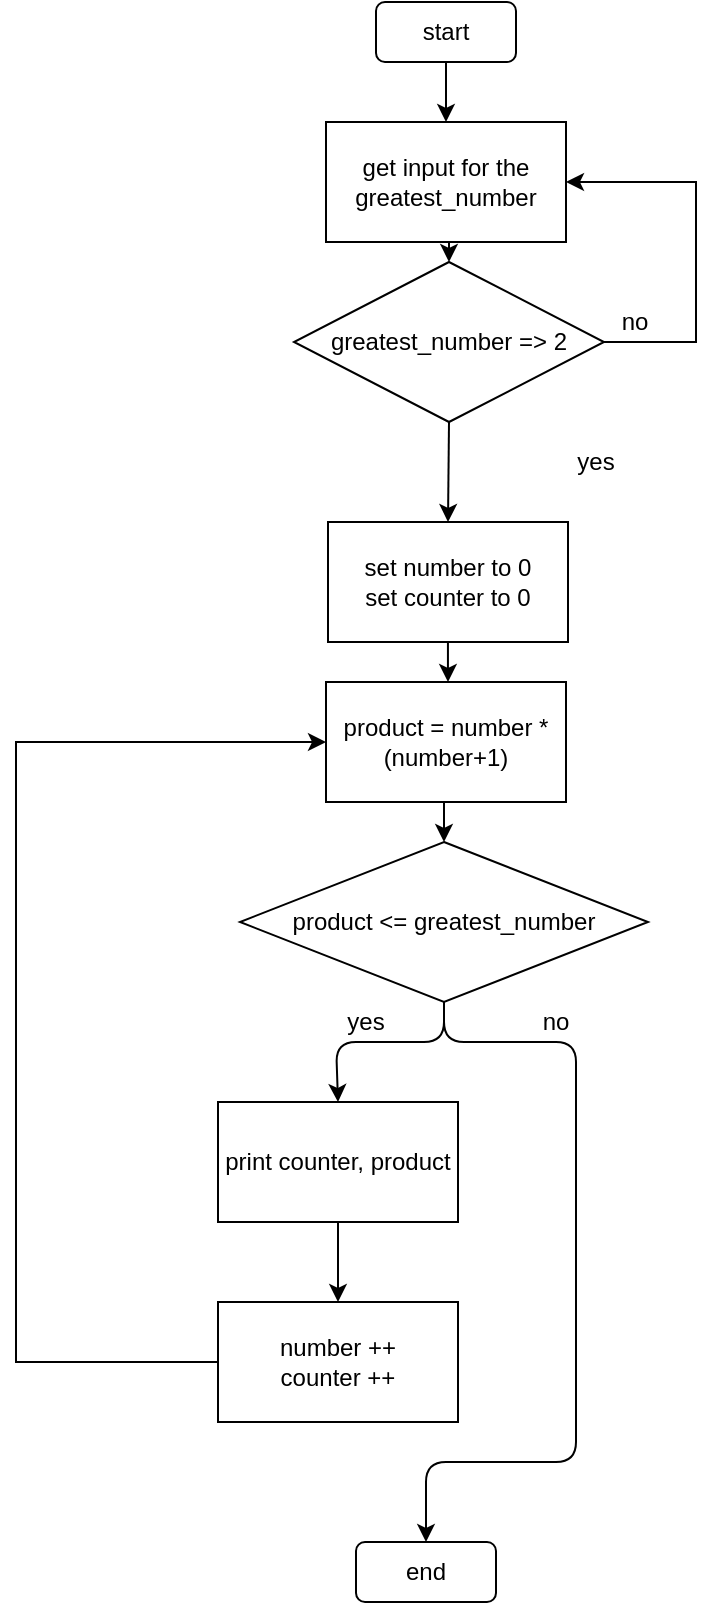 <mxfile version="13.10.0" type="github">
  <diagram id="JAqE6KUSAbg8KRXoZr79" name="Page-1">
    <mxGraphModel dx="570" dy="330" grid="1" gridSize="10" guides="1" tooltips="1" connect="1" arrows="1" fold="1" page="1" pageScale="1" pageWidth="850" pageHeight="1100" math="0" shadow="0">
      <root>
        <mxCell id="0" />
        <mxCell id="1" parent="0" />
        <mxCell id="vyhBWZs--JBDBbk8r56p-16" style="edgeStyle=orthogonalEdgeStyle;rounded=0;orthogonalLoop=1;jettySize=auto;html=1;entryX=0.5;entryY=0;entryDx=0;entryDy=0;" parent="1" source="vyhBWZs--JBDBbk8r56p-1" target="vyhBWZs--JBDBbk8r56p-3" edge="1">
          <mxGeometry relative="1" as="geometry" />
        </mxCell>
        <mxCell id="vyhBWZs--JBDBbk8r56p-1" value="start" style="rounded=1;whiteSpace=wrap;html=1;" parent="1" vertex="1">
          <mxGeometry x="400" y="50" width="70" height="30" as="geometry" />
        </mxCell>
        <mxCell id="vyhBWZs--JBDBbk8r56p-2" value="end" style="rounded=1;whiteSpace=wrap;html=1;" parent="1" vertex="1">
          <mxGeometry x="390" y="820" width="70" height="30" as="geometry" />
        </mxCell>
        <mxCell id="vyhBWZs--JBDBbk8r56p-35" style="edgeStyle=orthogonalEdgeStyle;rounded=0;orthogonalLoop=1;jettySize=auto;html=1;exitX=0.5;exitY=1;exitDx=0;exitDy=0;entryX=0.5;entryY=0;entryDx=0;entryDy=0;" parent="1" source="vyhBWZs--JBDBbk8r56p-3" target="vyhBWZs--JBDBbk8r56p-23" edge="1">
          <mxGeometry relative="1" as="geometry" />
        </mxCell>
        <mxCell id="vyhBWZs--JBDBbk8r56p-3" value="get input for the greatest_number" style="rounded=0;whiteSpace=wrap;html=1;" parent="1" vertex="1">
          <mxGeometry x="375" y="110" width="120" height="60" as="geometry" />
        </mxCell>
        <mxCell id="vyhBWZs--JBDBbk8r56p-26" style="edgeStyle=orthogonalEdgeStyle;rounded=0;orthogonalLoop=1;jettySize=auto;html=1;entryX=0.5;entryY=0;entryDx=0;entryDy=0;" parent="1" source="vyhBWZs--JBDBbk8r56p-4" target="vyhBWZs--JBDBbk8r56p-6" edge="1">
          <mxGeometry relative="1" as="geometry">
            <Array as="points">
              <mxPoint x="434" y="470" />
              <mxPoint x="434" y="470" />
            </Array>
          </mxGeometry>
        </mxCell>
        <mxCell id="vyhBWZs--JBDBbk8r56p-4" value="product = number * (number+1)" style="rounded=0;whiteSpace=wrap;html=1;" parent="1" vertex="1">
          <mxGeometry x="375" y="390" width="120" height="60" as="geometry" />
        </mxCell>
        <mxCell id="vyhBWZs--JBDBbk8r56p-5" value="set number to 0&lt;br&gt;set counter to 0" style="rounded=0;whiteSpace=wrap;html=1;" parent="1" vertex="1">
          <mxGeometry x="376" y="310" width="120" height="60" as="geometry" />
        </mxCell>
        <mxCell id="vyhBWZs--JBDBbk8r56p-6" value="product &amp;lt;= greatest_number" style="rhombus;whiteSpace=wrap;html=1;" parent="1" vertex="1">
          <mxGeometry x="332" y="470" width="204" height="80" as="geometry" />
        </mxCell>
        <mxCell id="vyhBWZs--JBDBbk8r56p-28" style="edgeStyle=orthogonalEdgeStyle;rounded=0;orthogonalLoop=1;jettySize=auto;html=1;entryX=0;entryY=0.5;entryDx=0;entryDy=0;" parent="1" source="vyhBWZs--JBDBbk8r56p-9" target="vyhBWZs--JBDBbk8r56p-4" edge="1">
          <mxGeometry relative="1" as="geometry">
            <mxPoint x="230" y="380" as="targetPoint" />
            <Array as="points">
              <mxPoint x="220" y="730" />
              <mxPoint x="220" y="420" />
            </Array>
          </mxGeometry>
        </mxCell>
        <mxCell id="vyhBWZs--JBDBbk8r56p-9" value="number ++&lt;br&gt;counter ++" style="rounded=0;whiteSpace=wrap;html=1;" parent="1" vertex="1">
          <mxGeometry x="321" y="700" width="120" height="60" as="geometry" />
        </mxCell>
        <mxCell id="vyhBWZs--JBDBbk8r56p-25" style="edgeStyle=orthogonalEdgeStyle;rounded=0;orthogonalLoop=1;jettySize=auto;html=1;entryX=1;entryY=0.5;entryDx=0;entryDy=0;" parent="1" source="vyhBWZs--JBDBbk8r56p-23" target="vyhBWZs--JBDBbk8r56p-3" edge="1">
          <mxGeometry relative="1" as="geometry">
            <Array as="points">
              <mxPoint x="560" y="220" />
              <mxPoint x="560" y="140" />
            </Array>
          </mxGeometry>
        </mxCell>
        <mxCell id="vyhBWZs--JBDBbk8r56p-23" value="greatest_number&amp;nbsp;=&amp;gt; 2" style="rhombus;whiteSpace=wrap;html=1;" parent="1" vertex="1">
          <mxGeometry x="359" y="180" width="155" height="80" as="geometry" />
        </mxCell>
        <mxCell id="8XhEcHThyvLEzNSL7zrK-1" style="edgeStyle=orthogonalEdgeStyle;rounded=0;orthogonalLoop=1;jettySize=auto;html=1;entryX=0.5;entryY=0;entryDx=0;entryDy=0;" parent="1" source="vyhBWZs--JBDBbk8r56p-27" target="vyhBWZs--JBDBbk8r56p-9" edge="1">
          <mxGeometry relative="1" as="geometry" />
        </mxCell>
        <mxCell id="vyhBWZs--JBDBbk8r56p-27" value="print counter, product" style="rounded=0;whiteSpace=wrap;html=1;" parent="1" vertex="1">
          <mxGeometry x="321" y="600" width="120" height="60" as="geometry" />
        </mxCell>
        <mxCell id="vyhBWZs--JBDBbk8r56p-29" value="" style="endArrow=classic;html=1;entryX=0.5;entryY=0;entryDx=0;entryDy=0;exitX=0.5;exitY=1;exitDx=0;exitDy=0;" parent="1" source="vyhBWZs--JBDBbk8r56p-6" target="vyhBWZs--JBDBbk8r56p-27" edge="1">
          <mxGeometry width="50" height="50" relative="1" as="geometry">
            <mxPoint x="430" y="550" as="sourcePoint" />
            <mxPoint x="710" y="660" as="targetPoint" />
            <Array as="points">
              <mxPoint x="434" y="570" />
              <mxPoint x="380" y="570" />
            </Array>
          </mxGeometry>
        </mxCell>
        <mxCell id="vyhBWZs--JBDBbk8r56p-31" value="" style="endArrow=classic;html=1;exitX=0.5;exitY=1;exitDx=0;exitDy=0;" parent="1" source="vyhBWZs--JBDBbk8r56p-6" edge="1">
          <mxGeometry width="50" height="50" relative="1" as="geometry">
            <mxPoint x="430" y="550" as="sourcePoint" />
            <mxPoint x="425" y="820" as="targetPoint" />
            <Array as="points">
              <mxPoint x="434" y="570" />
              <mxPoint x="500" y="570" />
              <mxPoint x="500" y="780" />
              <mxPoint x="425" y="780" />
            </Array>
          </mxGeometry>
        </mxCell>
        <mxCell id="vyhBWZs--JBDBbk8r56p-34" value="yes" style="text;html=1;strokeColor=none;fillColor=none;align=center;verticalAlign=middle;whiteSpace=wrap;rounded=0;" parent="1" vertex="1">
          <mxGeometry x="490" y="270" width="40" height="20" as="geometry" />
        </mxCell>
        <mxCell id="8XhEcHThyvLEzNSL7zrK-2" value="yes" style="text;html=1;strokeColor=none;fillColor=none;align=center;verticalAlign=middle;whiteSpace=wrap;rounded=0;" parent="1" vertex="1">
          <mxGeometry x="375" y="550" width="40" height="20" as="geometry" />
        </mxCell>
        <mxCell id="8XhEcHThyvLEzNSL7zrK-3" value="no" style="text;html=1;strokeColor=none;fillColor=none;align=center;verticalAlign=middle;whiteSpace=wrap;rounded=0;" parent="1" vertex="1">
          <mxGeometry x="470" y="550" width="40" height="20" as="geometry" />
        </mxCell>
        <mxCell id="poYSHSdeuQvIOm5rRXV8-2" value="" style="endArrow=classic;html=1;exitX=0.5;exitY=1;exitDx=0;exitDy=0;entryX=0.5;entryY=0;entryDx=0;entryDy=0;" edge="1" parent="1" source="vyhBWZs--JBDBbk8r56p-23" target="vyhBWZs--JBDBbk8r56p-5">
          <mxGeometry width="50" height="50" relative="1" as="geometry">
            <mxPoint x="420" y="320" as="sourcePoint" />
            <mxPoint x="438" y="310" as="targetPoint" />
          </mxGeometry>
        </mxCell>
        <mxCell id="poYSHSdeuQvIOm5rRXV8-4" value="" style="endArrow=classic;html=1;exitX=0.533;exitY=1;exitDx=0;exitDy=0;exitPerimeter=0;" edge="1" parent="1">
          <mxGeometry width="50" height="50" relative="1" as="geometry">
            <mxPoint x="435.96" y="370" as="sourcePoint" />
            <mxPoint x="436" y="390" as="targetPoint" />
          </mxGeometry>
        </mxCell>
        <mxCell id="poYSHSdeuQvIOm5rRXV8-5" value="no" style="text;html=1;align=center;verticalAlign=middle;resizable=0;points=[];autosize=1;" vertex="1" parent="1">
          <mxGeometry x="514" y="200" width="30" height="20" as="geometry" />
        </mxCell>
      </root>
    </mxGraphModel>
  </diagram>
</mxfile>
